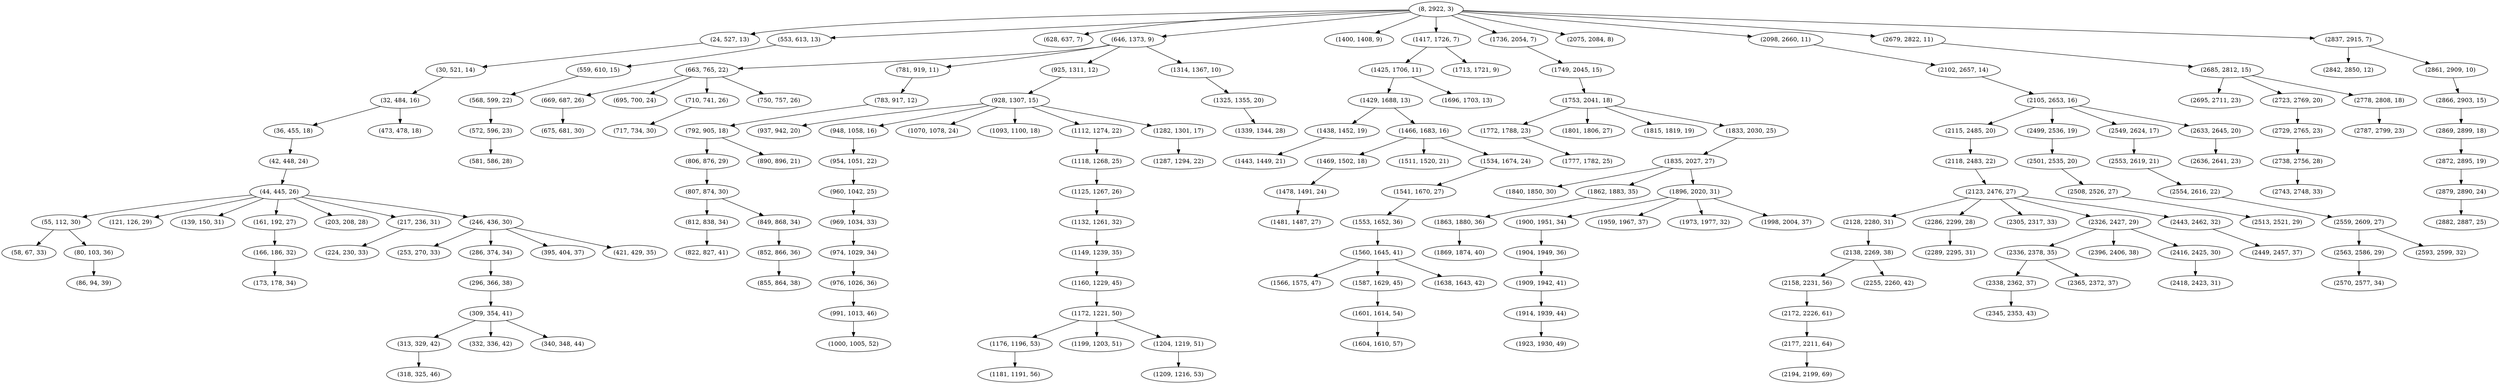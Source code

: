 digraph tree {
    "(8, 2922, 3)";
    "(24, 527, 13)";
    "(30, 521, 14)";
    "(32, 484, 16)";
    "(36, 455, 18)";
    "(42, 448, 24)";
    "(44, 445, 26)";
    "(55, 112, 30)";
    "(58, 67, 33)";
    "(80, 103, 36)";
    "(86, 94, 39)";
    "(121, 126, 29)";
    "(139, 150, 31)";
    "(161, 192, 27)";
    "(166, 186, 32)";
    "(173, 178, 34)";
    "(203, 208, 28)";
    "(217, 236, 31)";
    "(224, 230, 33)";
    "(246, 436, 30)";
    "(253, 270, 33)";
    "(286, 374, 34)";
    "(296, 366, 38)";
    "(309, 354, 41)";
    "(313, 329, 42)";
    "(318, 325, 46)";
    "(332, 336, 42)";
    "(340, 348, 44)";
    "(395, 404, 37)";
    "(421, 429, 35)";
    "(473, 478, 18)";
    "(553, 613, 13)";
    "(559, 610, 15)";
    "(568, 599, 22)";
    "(572, 596, 23)";
    "(581, 586, 28)";
    "(628, 637, 7)";
    "(646, 1373, 9)";
    "(663, 765, 22)";
    "(669, 687, 26)";
    "(675, 681, 30)";
    "(695, 700, 24)";
    "(710, 741, 26)";
    "(717, 734, 30)";
    "(750, 757, 26)";
    "(781, 919, 11)";
    "(783, 917, 12)";
    "(792, 905, 18)";
    "(806, 876, 29)";
    "(807, 874, 30)";
    "(812, 838, 34)";
    "(822, 827, 41)";
    "(849, 868, 34)";
    "(852, 866, 36)";
    "(855, 864, 38)";
    "(890, 896, 21)";
    "(925, 1311, 12)";
    "(928, 1307, 15)";
    "(937, 942, 20)";
    "(948, 1058, 16)";
    "(954, 1051, 22)";
    "(960, 1042, 25)";
    "(969, 1034, 33)";
    "(974, 1029, 34)";
    "(976, 1026, 36)";
    "(991, 1013, 46)";
    "(1000, 1005, 52)";
    "(1070, 1078, 24)";
    "(1093, 1100, 18)";
    "(1112, 1274, 22)";
    "(1118, 1268, 25)";
    "(1125, 1267, 26)";
    "(1132, 1261, 32)";
    "(1149, 1239, 35)";
    "(1160, 1229, 45)";
    "(1172, 1221, 50)";
    "(1176, 1196, 53)";
    "(1181, 1191, 56)";
    "(1199, 1203, 51)";
    "(1204, 1219, 51)";
    "(1209, 1216, 53)";
    "(1282, 1301, 17)";
    "(1287, 1294, 22)";
    "(1314, 1367, 10)";
    "(1325, 1355, 20)";
    "(1339, 1344, 28)";
    "(1400, 1408, 9)";
    "(1417, 1726, 7)";
    "(1425, 1706, 11)";
    "(1429, 1688, 13)";
    "(1438, 1452, 19)";
    "(1443, 1449, 21)";
    "(1466, 1683, 16)";
    "(1469, 1502, 18)";
    "(1478, 1491, 24)";
    "(1481, 1487, 27)";
    "(1511, 1520, 21)";
    "(1534, 1674, 24)";
    "(1541, 1670, 27)";
    "(1553, 1652, 36)";
    "(1560, 1645, 41)";
    "(1566, 1575, 47)";
    "(1587, 1629, 45)";
    "(1601, 1614, 54)";
    "(1604, 1610, 57)";
    "(1638, 1643, 42)";
    "(1696, 1703, 13)";
    "(1713, 1721, 9)";
    "(1736, 2054, 7)";
    "(1749, 2045, 15)";
    "(1753, 2041, 18)";
    "(1772, 1788, 23)";
    "(1777, 1782, 25)";
    "(1801, 1806, 27)";
    "(1815, 1819, 19)";
    "(1833, 2030, 25)";
    "(1835, 2027, 27)";
    "(1840, 1850, 30)";
    "(1862, 1883, 35)";
    "(1863, 1880, 36)";
    "(1869, 1874, 40)";
    "(1896, 2020, 31)";
    "(1900, 1951, 34)";
    "(1904, 1949, 36)";
    "(1909, 1942, 41)";
    "(1914, 1939, 44)";
    "(1923, 1930, 49)";
    "(1959, 1967, 37)";
    "(1973, 1977, 32)";
    "(1998, 2004, 37)";
    "(2075, 2084, 8)";
    "(2098, 2660, 11)";
    "(2102, 2657, 14)";
    "(2105, 2653, 16)";
    "(2115, 2485, 20)";
    "(2118, 2483, 22)";
    "(2123, 2476, 27)";
    "(2128, 2280, 31)";
    "(2138, 2269, 38)";
    "(2158, 2231, 56)";
    "(2172, 2226, 61)";
    "(2177, 2211, 64)";
    "(2194, 2199, 69)";
    "(2255, 2260, 42)";
    "(2286, 2299, 28)";
    "(2289, 2295, 31)";
    "(2305, 2317, 33)";
    "(2326, 2427, 29)";
    "(2336, 2378, 35)";
    "(2338, 2362, 37)";
    "(2345, 2353, 43)";
    "(2365, 2372, 37)";
    "(2396, 2406, 38)";
    "(2416, 2425, 30)";
    "(2418, 2423, 31)";
    "(2443, 2462, 32)";
    "(2449, 2457, 37)";
    "(2499, 2536, 19)";
    "(2501, 2535, 20)";
    "(2508, 2526, 27)";
    "(2513, 2521, 29)";
    "(2549, 2624, 17)";
    "(2553, 2619, 21)";
    "(2554, 2616, 22)";
    "(2559, 2609, 27)";
    "(2563, 2586, 29)";
    "(2570, 2577, 34)";
    "(2593, 2599, 32)";
    "(2633, 2645, 20)";
    "(2636, 2641, 23)";
    "(2679, 2822, 11)";
    "(2685, 2812, 15)";
    "(2695, 2711, 23)";
    "(2723, 2769, 20)";
    "(2729, 2765, 23)";
    "(2738, 2756, 28)";
    "(2743, 2748, 33)";
    "(2778, 2808, 18)";
    "(2787, 2799, 23)";
    "(2837, 2915, 7)";
    "(2842, 2850, 12)";
    "(2861, 2909, 10)";
    "(2866, 2903, 15)";
    "(2869, 2899, 18)";
    "(2872, 2895, 19)";
    "(2879, 2890, 24)";
    "(2882, 2887, 25)";
    "(8, 2922, 3)" -> "(24, 527, 13)";
    "(8, 2922, 3)" -> "(553, 613, 13)";
    "(8, 2922, 3)" -> "(628, 637, 7)";
    "(8, 2922, 3)" -> "(646, 1373, 9)";
    "(8, 2922, 3)" -> "(1400, 1408, 9)";
    "(8, 2922, 3)" -> "(1417, 1726, 7)";
    "(8, 2922, 3)" -> "(1736, 2054, 7)";
    "(8, 2922, 3)" -> "(2075, 2084, 8)";
    "(8, 2922, 3)" -> "(2098, 2660, 11)";
    "(8, 2922, 3)" -> "(2679, 2822, 11)";
    "(8, 2922, 3)" -> "(2837, 2915, 7)";
    "(24, 527, 13)" -> "(30, 521, 14)";
    "(30, 521, 14)" -> "(32, 484, 16)";
    "(32, 484, 16)" -> "(36, 455, 18)";
    "(32, 484, 16)" -> "(473, 478, 18)";
    "(36, 455, 18)" -> "(42, 448, 24)";
    "(42, 448, 24)" -> "(44, 445, 26)";
    "(44, 445, 26)" -> "(55, 112, 30)";
    "(44, 445, 26)" -> "(121, 126, 29)";
    "(44, 445, 26)" -> "(139, 150, 31)";
    "(44, 445, 26)" -> "(161, 192, 27)";
    "(44, 445, 26)" -> "(203, 208, 28)";
    "(44, 445, 26)" -> "(217, 236, 31)";
    "(44, 445, 26)" -> "(246, 436, 30)";
    "(55, 112, 30)" -> "(58, 67, 33)";
    "(55, 112, 30)" -> "(80, 103, 36)";
    "(80, 103, 36)" -> "(86, 94, 39)";
    "(161, 192, 27)" -> "(166, 186, 32)";
    "(166, 186, 32)" -> "(173, 178, 34)";
    "(217, 236, 31)" -> "(224, 230, 33)";
    "(246, 436, 30)" -> "(253, 270, 33)";
    "(246, 436, 30)" -> "(286, 374, 34)";
    "(246, 436, 30)" -> "(395, 404, 37)";
    "(246, 436, 30)" -> "(421, 429, 35)";
    "(286, 374, 34)" -> "(296, 366, 38)";
    "(296, 366, 38)" -> "(309, 354, 41)";
    "(309, 354, 41)" -> "(313, 329, 42)";
    "(309, 354, 41)" -> "(332, 336, 42)";
    "(309, 354, 41)" -> "(340, 348, 44)";
    "(313, 329, 42)" -> "(318, 325, 46)";
    "(553, 613, 13)" -> "(559, 610, 15)";
    "(559, 610, 15)" -> "(568, 599, 22)";
    "(568, 599, 22)" -> "(572, 596, 23)";
    "(572, 596, 23)" -> "(581, 586, 28)";
    "(646, 1373, 9)" -> "(663, 765, 22)";
    "(646, 1373, 9)" -> "(781, 919, 11)";
    "(646, 1373, 9)" -> "(925, 1311, 12)";
    "(646, 1373, 9)" -> "(1314, 1367, 10)";
    "(663, 765, 22)" -> "(669, 687, 26)";
    "(663, 765, 22)" -> "(695, 700, 24)";
    "(663, 765, 22)" -> "(710, 741, 26)";
    "(663, 765, 22)" -> "(750, 757, 26)";
    "(669, 687, 26)" -> "(675, 681, 30)";
    "(710, 741, 26)" -> "(717, 734, 30)";
    "(781, 919, 11)" -> "(783, 917, 12)";
    "(783, 917, 12)" -> "(792, 905, 18)";
    "(792, 905, 18)" -> "(806, 876, 29)";
    "(792, 905, 18)" -> "(890, 896, 21)";
    "(806, 876, 29)" -> "(807, 874, 30)";
    "(807, 874, 30)" -> "(812, 838, 34)";
    "(807, 874, 30)" -> "(849, 868, 34)";
    "(812, 838, 34)" -> "(822, 827, 41)";
    "(849, 868, 34)" -> "(852, 866, 36)";
    "(852, 866, 36)" -> "(855, 864, 38)";
    "(925, 1311, 12)" -> "(928, 1307, 15)";
    "(928, 1307, 15)" -> "(937, 942, 20)";
    "(928, 1307, 15)" -> "(948, 1058, 16)";
    "(928, 1307, 15)" -> "(1070, 1078, 24)";
    "(928, 1307, 15)" -> "(1093, 1100, 18)";
    "(928, 1307, 15)" -> "(1112, 1274, 22)";
    "(928, 1307, 15)" -> "(1282, 1301, 17)";
    "(948, 1058, 16)" -> "(954, 1051, 22)";
    "(954, 1051, 22)" -> "(960, 1042, 25)";
    "(960, 1042, 25)" -> "(969, 1034, 33)";
    "(969, 1034, 33)" -> "(974, 1029, 34)";
    "(974, 1029, 34)" -> "(976, 1026, 36)";
    "(976, 1026, 36)" -> "(991, 1013, 46)";
    "(991, 1013, 46)" -> "(1000, 1005, 52)";
    "(1112, 1274, 22)" -> "(1118, 1268, 25)";
    "(1118, 1268, 25)" -> "(1125, 1267, 26)";
    "(1125, 1267, 26)" -> "(1132, 1261, 32)";
    "(1132, 1261, 32)" -> "(1149, 1239, 35)";
    "(1149, 1239, 35)" -> "(1160, 1229, 45)";
    "(1160, 1229, 45)" -> "(1172, 1221, 50)";
    "(1172, 1221, 50)" -> "(1176, 1196, 53)";
    "(1172, 1221, 50)" -> "(1199, 1203, 51)";
    "(1172, 1221, 50)" -> "(1204, 1219, 51)";
    "(1176, 1196, 53)" -> "(1181, 1191, 56)";
    "(1204, 1219, 51)" -> "(1209, 1216, 53)";
    "(1282, 1301, 17)" -> "(1287, 1294, 22)";
    "(1314, 1367, 10)" -> "(1325, 1355, 20)";
    "(1325, 1355, 20)" -> "(1339, 1344, 28)";
    "(1417, 1726, 7)" -> "(1425, 1706, 11)";
    "(1417, 1726, 7)" -> "(1713, 1721, 9)";
    "(1425, 1706, 11)" -> "(1429, 1688, 13)";
    "(1425, 1706, 11)" -> "(1696, 1703, 13)";
    "(1429, 1688, 13)" -> "(1438, 1452, 19)";
    "(1429, 1688, 13)" -> "(1466, 1683, 16)";
    "(1438, 1452, 19)" -> "(1443, 1449, 21)";
    "(1466, 1683, 16)" -> "(1469, 1502, 18)";
    "(1466, 1683, 16)" -> "(1511, 1520, 21)";
    "(1466, 1683, 16)" -> "(1534, 1674, 24)";
    "(1469, 1502, 18)" -> "(1478, 1491, 24)";
    "(1478, 1491, 24)" -> "(1481, 1487, 27)";
    "(1534, 1674, 24)" -> "(1541, 1670, 27)";
    "(1541, 1670, 27)" -> "(1553, 1652, 36)";
    "(1553, 1652, 36)" -> "(1560, 1645, 41)";
    "(1560, 1645, 41)" -> "(1566, 1575, 47)";
    "(1560, 1645, 41)" -> "(1587, 1629, 45)";
    "(1560, 1645, 41)" -> "(1638, 1643, 42)";
    "(1587, 1629, 45)" -> "(1601, 1614, 54)";
    "(1601, 1614, 54)" -> "(1604, 1610, 57)";
    "(1736, 2054, 7)" -> "(1749, 2045, 15)";
    "(1749, 2045, 15)" -> "(1753, 2041, 18)";
    "(1753, 2041, 18)" -> "(1772, 1788, 23)";
    "(1753, 2041, 18)" -> "(1801, 1806, 27)";
    "(1753, 2041, 18)" -> "(1815, 1819, 19)";
    "(1753, 2041, 18)" -> "(1833, 2030, 25)";
    "(1772, 1788, 23)" -> "(1777, 1782, 25)";
    "(1833, 2030, 25)" -> "(1835, 2027, 27)";
    "(1835, 2027, 27)" -> "(1840, 1850, 30)";
    "(1835, 2027, 27)" -> "(1862, 1883, 35)";
    "(1835, 2027, 27)" -> "(1896, 2020, 31)";
    "(1862, 1883, 35)" -> "(1863, 1880, 36)";
    "(1863, 1880, 36)" -> "(1869, 1874, 40)";
    "(1896, 2020, 31)" -> "(1900, 1951, 34)";
    "(1896, 2020, 31)" -> "(1959, 1967, 37)";
    "(1896, 2020, 31)" -> "(1973, 1977, 32)";
    "(1896, 2020, 31)" -> "(1998, 2004, 37)";
    "(1900, 1951, 34)" -> "(1904, 1949, 36)";
    "(1904, 1949, 36)" -> "(1909, 1942, 41)";
    "(1909, 1942, 41)" -> "(1914, 1939, 44)";
    "(1914, 1939, 44)" -> "(1923, 1930, 49)";
    "(2098, 2660, 11)" -> "(2102, 2657, 14)";
    "(2102, 2657, 14)" -> "(2105, 2653, 16)";
    "(2105, 2653, 16)" -> "(2115, 2485, 20)";
    "(2105, 2653, 16)" -> "(2499, 2536, 19)";
    "(2105, 2653, 16)" -> "(2549, 2624, 17)";
    "(2105, 2653, 16)" -> "(2633, 2645, 20)";
    "(2115, 2485, 20)" -> "(2118, 2483, 22)";
    "(2118, 2483, 22)" -> "(2123, 2476, 27)";
    "(2123, 2476, 27)" -> "(2128, 2280, 31)";
    "(2123, 2476, 27)" -> "(2286, 2299, 28)";
    "(2123, 2476, 27)" -> "(2305, 2317, 33)";
    "(2123, 2476, 27)" -> "(2326, 2427, 29)";
    "(2123, 2476, 27)" -> "(2443, 2462, 32)";
    "(2128, 2280, 31)" -> "(2138, 2269, 38)";
    "(2138, 2269, 38)" -> "(2158, 2231, 56)";
    "(2138, 2269, 38)" -> "(2255, 2260, 42)";
    "(2158, 2231, 56)" -> "(2172, 2226, 61)";
    "(2172, 2226, 61)" -> "(2177, 2211, 64)";
    "(2177, 2211, 64)" -> "(2194, 2199, 69)";
    "(2286, 2299, 28)" -> "(2289, 2295, 31)";
    "(2326, 2427, 29)" -> "(2336, 2378, 35)";
    "(2326, 2427, 29)" -> "(2396, 2406, 38)";
    "(2326, 2427, 29)" -> "(2416, 2425, 30)";
    "(2336, 2378, 35)" -> "(2338, 2362, 37)";
    "(2336, 2378, 35)" -> "(2365, 2372, 37)";
    "(2338, 2362, 37)" -> "(2345, 2353, 43)";
    "(2416, 2425, 30)" -> "(2418, 2423, 31)";
    "(2443, 2462, 32)" -> "(2449, 2457, 37)";
    "(2499, 2536, 19)" -> "(2501, 2535, 20)";
    "(2501, 2535, 20)" -> "(2508, 2526, 27)";
    "(2508, 2526, 27)" -> "(2513, 2521, 29)";
    "(2549, 2624, 17)" -> "(2553, 2619, 21)";
    "(2553, 2619, 21)" -> "(2554, 2616, 22)";
    "(2554, 2616, 22)" -> "(2559, 2609, 27)";
    "(2559, 2609, 27)" -> "(2563, 2586, 29)";
    "(2559, 2609, 27)" -> "(2593, 2599, 32)";
    "(2563, 2586, 29)" -> "(2570, 2577, 34)";
    "(2633, 2645, 20)" -> "(2636, 2641, 23)";
    "(2679, 2822, 11)" -> "(2685, 2812, 15)";
    "(2685, 2812, 15)" -> "(2695, 2711, 23)";
    "(2685, 2812, 15)" -> "(2723, 2769, 20)";
    "(2685, 2812, 15)" -> "(2778, 2808, 18)";
    "(2723, 2769, 20)" -> "(2729, 2765, 23)";
    "(2729, 2765, 23)" -> "(2738, 2756, 28)";
    "(2738, 2756, 28)" -> "(2743, 2748, 33)";
    "(2778, 2808, 18)" -> "(2787, 2799, 23)";
    "(2837, 2915, 7)" -> "(2842, 2850, 12)";
    "(2837, 2915, 7)" -> "(2861, 2909, 10)";
    "(2861, 2909, 10)" -> "(2866, 2903, 15)";
    "(2866, 2903, 15)" -> "(2869, 2899, 18)";
    "(2869, 2899, 18)" -> "(2872, 2895, 19)";
    "(2872, 2895, 19)" -> "(2879, 2890, 24)";
    "(2879, 2890, 24)" -> "(2882, 2887, 25)";
}
